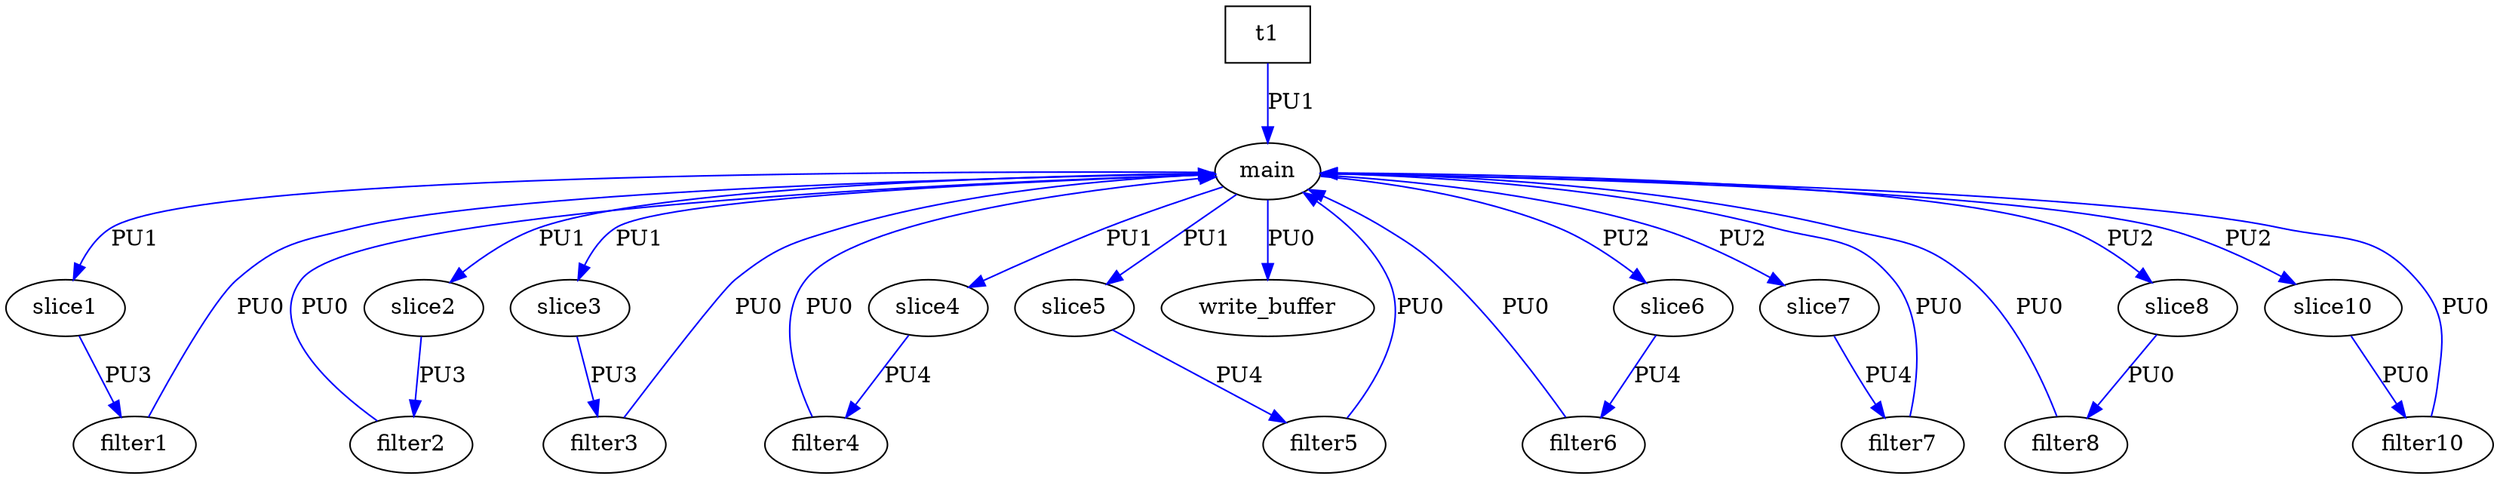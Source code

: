 digraph my_graph {
  overlap = scale;
   main[label="main"];
   slice1[label="slice1"];
   slice2[label="slice2"];
   slice3[label="slice3"];
   slice4[label="slice4"];
   slice5[label="slice5"];
   slice6[label="slice6"];
   slice7[label="slice7"];
   slice8[label="slice8"];
   slice10[label="slice10"];
   filter1[label="filter1"];
   filter2[label="filter2"];
   filter3[label="filter3"];
   filter4[label="filter4"];
   filter5[label="filter5"];
   filter6[label="filter6"];
   filter7[label="filter7"];
   filter8[label="filter8"];
   filter10[label="filter10"];
   write_buffer[label="write_buffer"];
   t1[label="t1",shape=box ];
   t1 -> main[label="PU1", color=blue];
   main -> slice1[label="PU1", color=blue];
   main -> slice2[label="PU1", color=blue];
   main -> slice3[label="PU1", color=blue];
   main -> slice4[label="PU1", color=blue];
   main -> slice5[label="PU1", color=blue];
   main -> slice6[label="PU2", color=blue];
   main -> slice7[label="PU2", color=blue];
   main -> slice8[label="PU2", color=blue];
   main -> slice10[label="PU2", color=blue];
   slice1 -> filter1[label="PU3", color=blue];
   slice2 -> filter2[label="PU3", color=blue];
   slice3 -> filter3[label="PU3", color=blue];
   slice4 -> filter4[label="PU4", color=blue];
   slice5 -> filter5[label="PU4", color=blue];
   slice6 -> filter6[label="PU4", color=blue];
   slice7 -> filter7[label="PU4", color=blue];
   slice8 -> filter8[label="PU0", color=blue];
   slice10 -> filter10[label="PU0", color=blue];
   filter1 -> main[label="PU0", color=blue];
   filter2 -> main[label="PU0", color=blue];
   filter3 -> main[label="PU0", color=blue];
   filter4 -> main[label="PU0", color=blue];
   filter5 -> main[label="PU0", color=blue];
   filter6 -> main[label="PU0", color=blue];
   filter7 -> main[label="PU0", color=blue];
   filter8 -> main[label="PU0", color=blue];
   filter10 -> main[label="PU0", color=blue];
   main -> write_buffer[label="PU0", color=blue];
}

